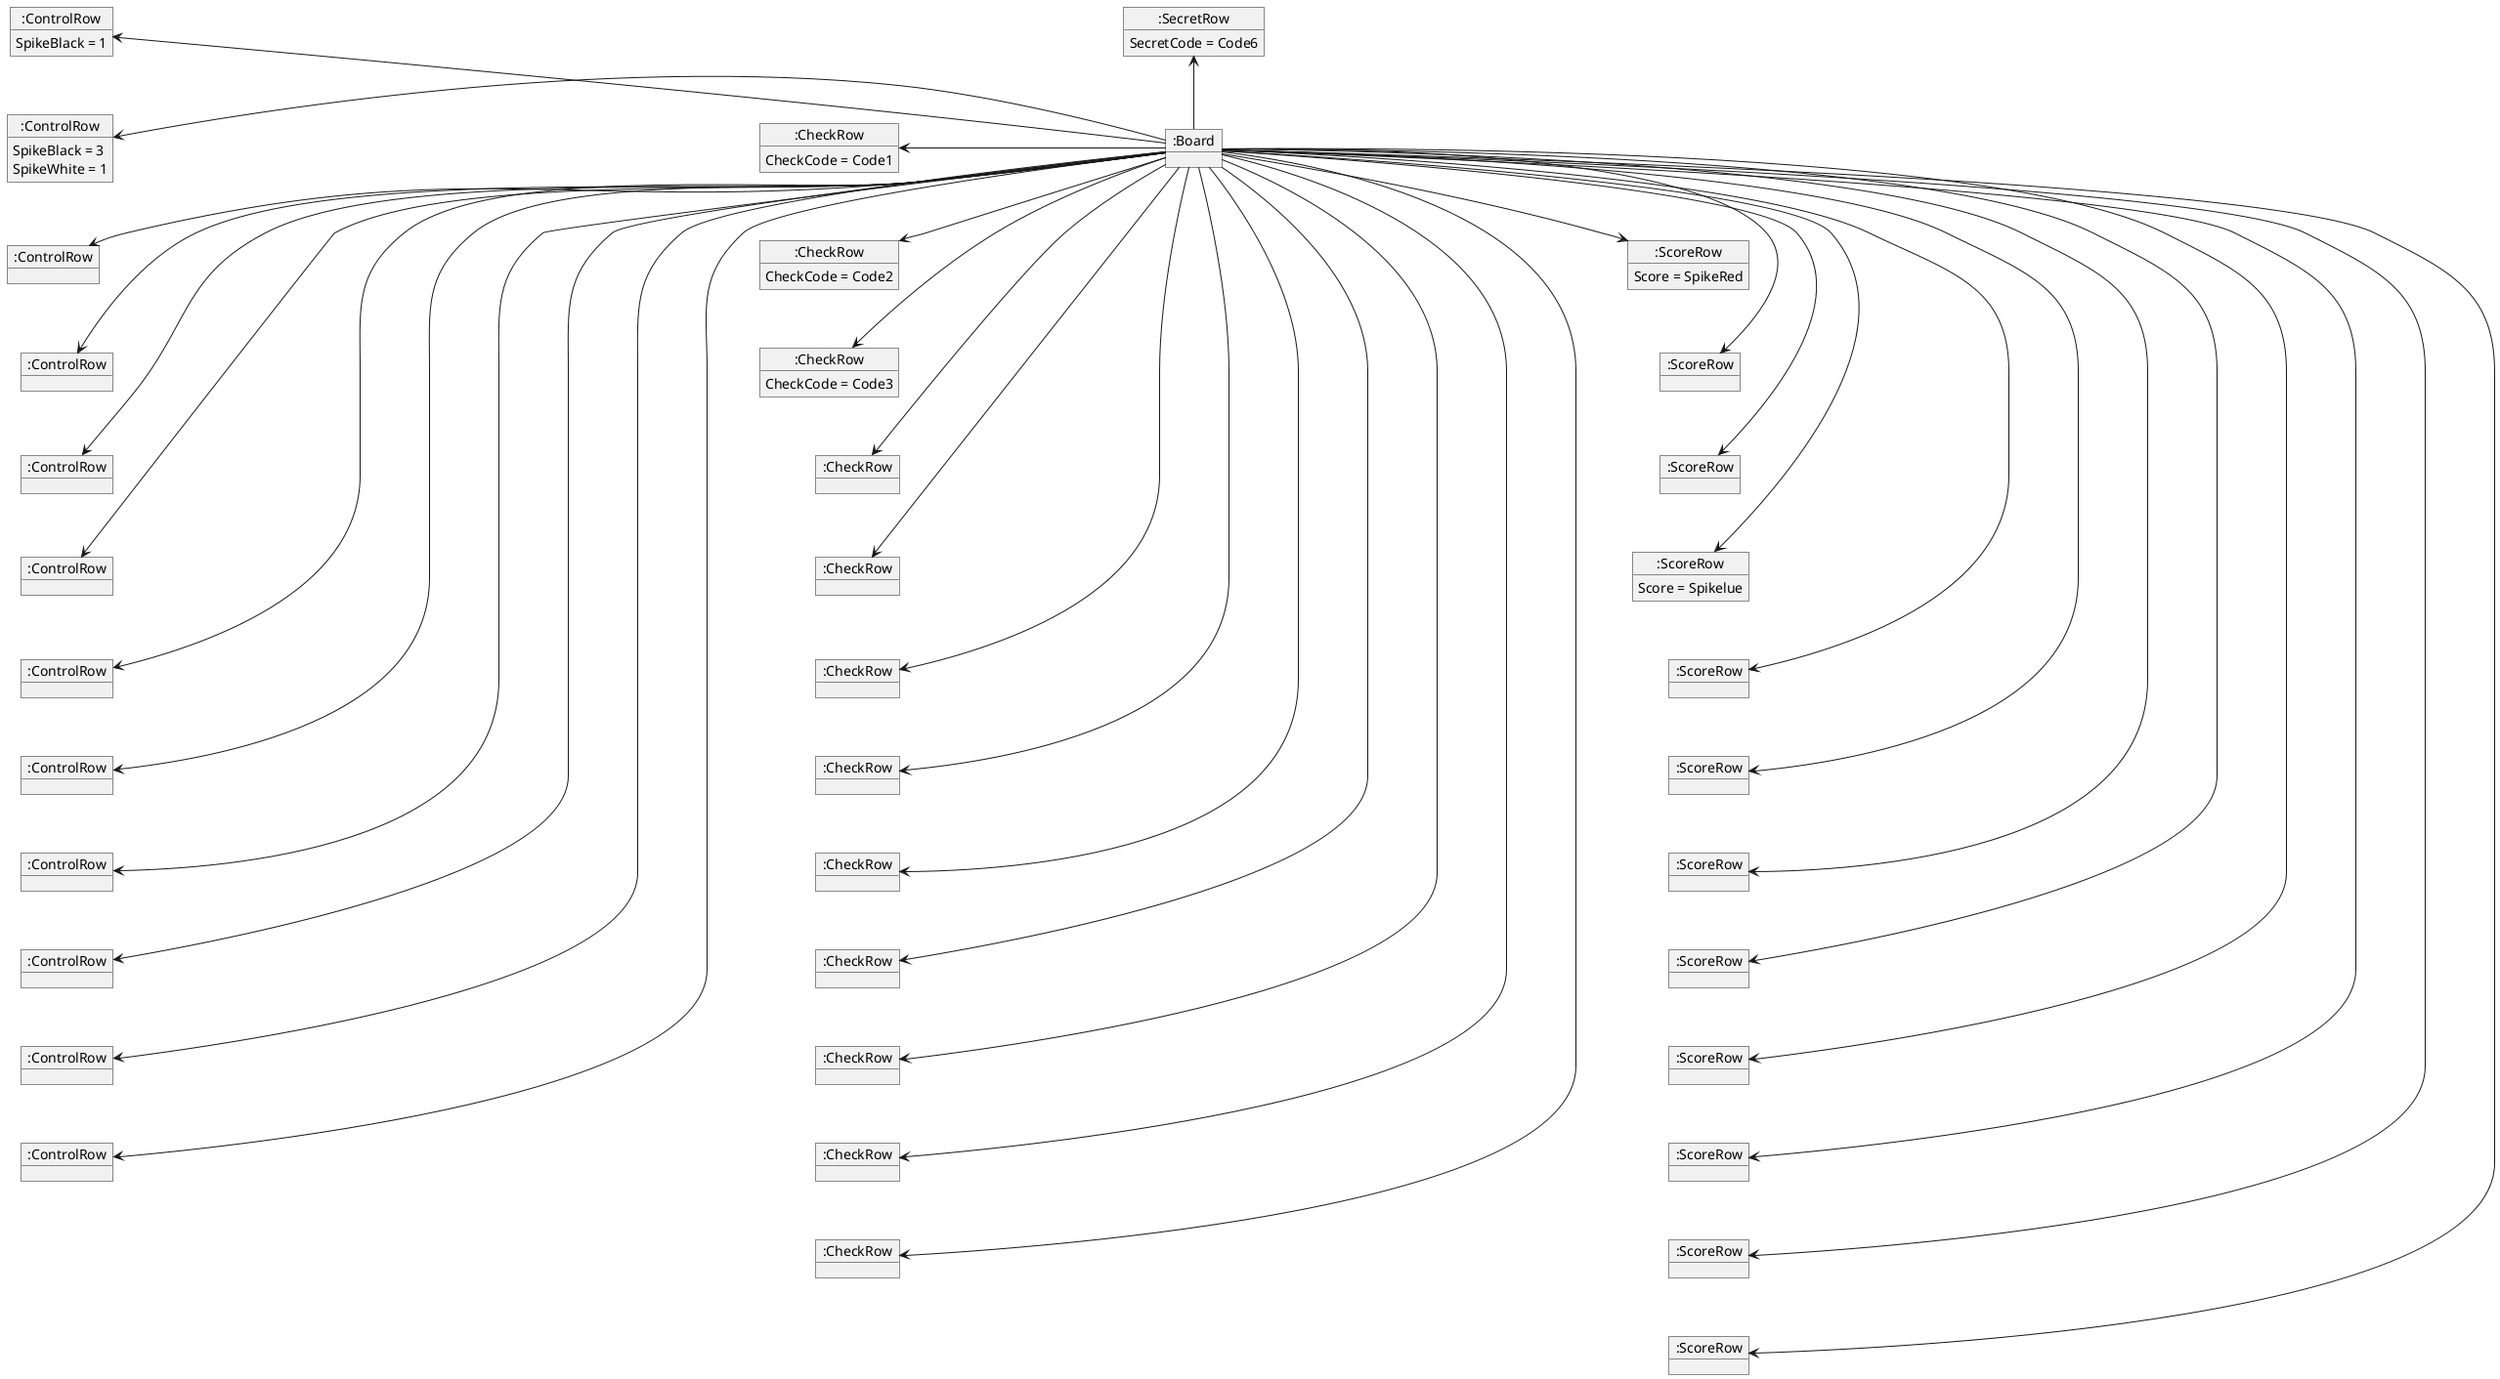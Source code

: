 @startuml marstermine-final
together {
object ":CheckRow" as CheckRow1 {
    CheckCode = Code1
}
object ":CheckRow" as CheckRow2 {
    CheckCode = Code2
}
object ":CheckRow" as CheckRow3 {
    CheckCode = Code3
}
object ":CheckRow" as CheckRow4
object ":CheckRow" as CheckRow5
object ":CheckRow" as CheckRow6
object ":CheckRow" as CheckRow7
object ":CheckRow" as CheckRow8
object ":CheckRow" as CheckRow9
object ":CheckRow" as CheckRow10
object ":CheckRow" as CheckRow11
object ":CheckRow" as CheckRow12
}

together {
object ":ControlRow" as ControlRow1{
SpikeBlack = 1
}
object ":ControlRow" as ControlRow2{
SpikeBlack = 3
SpikeWhite = 1
}
object ":ControlRow" as ControlRow3
object ":ControlRow" as ControlRow4
object ":ControlRow" as ControlRow5
object ":ControlRow" as ControlRow6
object ":ControlRow" as ControlRow7
object ":ControlRow" as ControlRow8
object ":ControlRow" as ControlRow9
object ":ControlRow" as ControlRow10
object ":ControlRow" as ControlRow11
object ":ControlRow" as ControlRow12
}

object ":SecretRow" as SecretRow{
    SecretCode = Code6
}

together {
object ":ScoreRow" as ScoreRow1{
    Score = SpikeRed
}
object ":ScoreRow" as ScoreRow2
object ":ScoreRow" as ScoreRow3
object ":ScoreRow" as ScoreRow4{
    Score = Spikelue
}
object ":ScoreRow" as ScoreRow5
object ":ScoreRow" as ScoreRow6
object ":ScoreRow" as ScoreRow7
object ":ScoreRow" as ScoreRow8
object ":ScoreRow" as ScoreRow9
object ":ScoreRow" as ScoreRow10
object ":ScoreRow" as ScoreRow11
object ":ScoreRow" as ScoreRow12
}

object ":Board" as Board
Board -up-> SecretRow

Board --> CheckRow1
Board --> CheckRow2
Board --> CheckRow3
Board --> CheckRow4
Board --> CheckRow5
Board --> CheckRow6
Board --> CheckRow7
Board --> CheckRow8
Board --> CheckRow9
Board --> CheckRow10
Board --> CheckRow11
Board --> CheckRow12

CheckRow1 -[hidden]down-> CheckRow2
CheckRow2 -[hidden]down-> CheckRow3
CheckRow3 -[hidden]down-> CheckRow4
CheckRow4 -[hidden]down-> CheckRow5
CheckRow5 -[hidden]down-> CheckRow6
CheckRow6 -[hidden]down-> CheckRow7
CheckRow7 -[hidden]down-> CheckRow8
CheckRow8 -[hidden]down-> CheckRow9
CheckRow9 -[hidden]down-> CheckRow10
CheckRow10 -[hidden]down-> CheckRow11
CheckRow11 -[hidden]down-> CheckRow12

Board -> ControlRow1
Board -> ControlRow2
Board -> ControlRow3
Board -> ControlRow4
Board -> ControlRow5
Board -> ControlRow6
Board -> ControlRow7
Board -> ControlRow8
Board -> ControlRow9
Board -> ControlRow10
Board -> ControlRow11
Board -> ControlRow12

ControlRow1 -[hidden]down-> ControlRow2
ControlRow2 -[hidden]down-> ControlRow3
ControlRow3 -[hidden]down-> ControlRow4
ControlRow4 -[hidden]down-> ControlRow5
ControlRow5 -[hidden]down-> ControlRow6
ControlRow6 -[hidden]down-> ControlRow7
ControlRow7 -[hidden]down-> ControlRow8
ControlRow8 -[hidden]down-> ControlRow9
ControlRow9 -[hidden]down-> ControlRow10
ControlRow10 -[hidden]down-> ControlRow11
ControlRow11 -[hidden]down-> ControlRow12

Board ---> ScoreRow1
Board ---> ScoreRow2
Board ---> ScoreRow3
Board ---> ScoreRow4
Board ---> ScoreRow5
Board ---> ScoreRow6
Board ---> ScoreRow7
Board ---> ScoreRow8
Board ---> ScoreRow9
Board ---> ScoreRow10
Board ---> ScoreRow11
Board ---> ScoreRow12

ScoreRow1 -[hidden]down-> ScoreRow2
ScoreRow2 -[hidden]down-> ScoreRow3
ScoreRow3 -[hidden]down-> ScoreRow4
ScoreRow4 -[hidden]down-> ScoreRow5
ScoreRow5 -[hidden]down-> ScoreRow6
ScoreRow6 -[hidden]down-> ScoreRow7
ScoreRow7 -[hidden]down-> ScoreRow8
ScoreRow8 -[hidden]down-> ScoreRow9
ScoreRow9 -[hidden]down-> ScoreRow10
ScoreRow10 -[hidden]down-> ScoreRow11
ScoreRow11 -[hidden]down-> ScoreRow12
@enduml